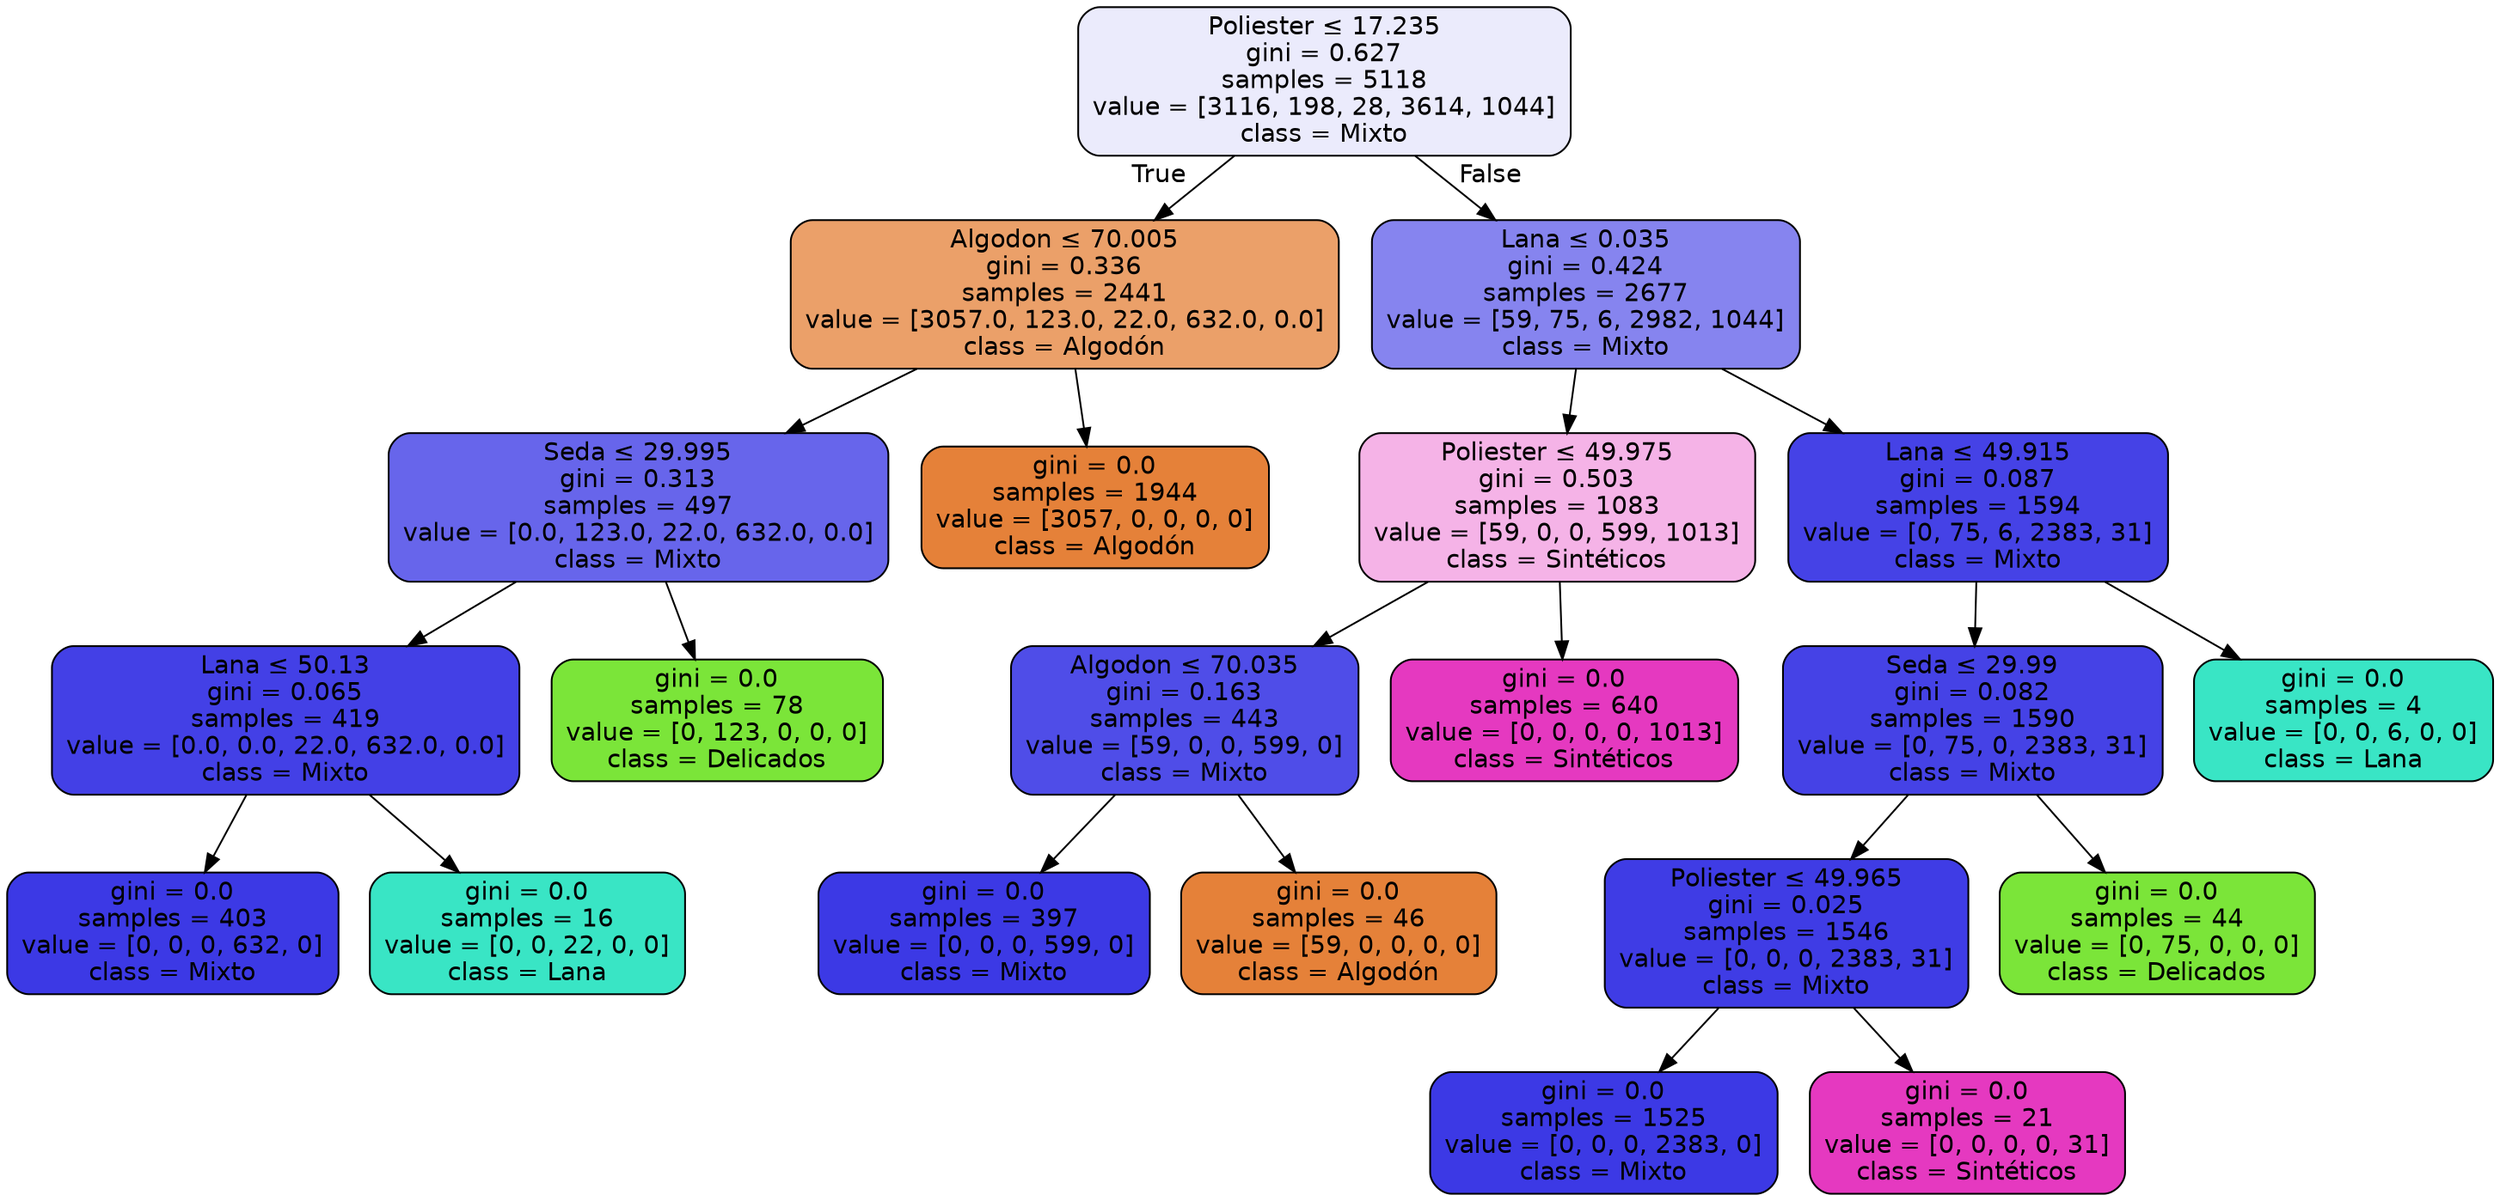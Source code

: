 digraph Tree {
node [shape=box, style="filled, rounded", color="black", fontname="helvetica"] ;
edge [fontname="helvetica"] ;
0 [label=<Poliester &le; 17.235<br/>gini = 0.627<br/>samples = 5118<br/>value = [3116, 198, 28, 3614, 1044]<br/>class = Mixto>, fillcolor="#ebebfc"] ;
1 [label=<Algodon &le; 70.005<br/>gini = 0.336<br/>samples = 2441<br/>value = [3057.0, 123.0, 22.0, 632.0, 0.0]<br/>class = Algodón>, fillcolor="#eba069"] ;
0 -> 1 [labeldistance=2.5, labelangle=45, headlabel="True"] ;
2 [label=<Seda &le; 29.995<br/>gini = 0.313<br/>samples = 497<br/>value = [0.0, 123.0, 22.0, 632.0, 0.0]<br/>class = Mixto>, fillcolor="#6765eb"] ;
1 -> 2 ;
3 [label=<Lana &le; 50.13<br/>gini = 0.065<br/>samples = 419<br/>value = [0.0, 0.0, 22.0, 632.0, 0.0]<br/>class = Mixto>, fillcolor="#4340e6"] ;
2 -> 3 ;
4 [label=<gini = 0.0<br/>samples = 403<br/>value = [0, 0, 0, 632, 0]<br/>class = Mixto>, fillcolor="#3c39e5"] ;
3 -> 4 ;
5 [label=<gini = 0.0<br/>samples = 16<br/>value = [0, 0, 22, 0, 0]<br/>class = Lana>, fillcolor="#39e5c5"] ;
3 -> 5 ;
6 [label=<gini = 0.0<br/>samples = 78<br/>value = [0, 123, 0, 0, 0]<br/>class = Delicados>, fillcolor="#7be539"] ;
2 -> 6 ;
7 [label=<gini = 0.0<br/>samples = 1944<br/>value = [3057, 0, 0, 0, 0]<br/>class = Algodón>, fillcolor="#e58139"] ;
1 -> 7 ;
8 [label=<Lana &le; 0.035<br/>gini = 0.424<br/>samples = 2677<br/>value = [59, 75, 6, 2982, 1044]<br/>class = Mixto>, fillcolor="#8684ef"] ;
0 -> 8 [labeldistance=2.5, labelangle=-45, headlabel="False"] ;
9 [label=<Poliester &le; 49.975<br/>gini = 0.503<br/>samples = 1083<br/>value = [59, 0, 0, 599, 1013]<br/>class = Sintéticos>, fillcolor="#f5b3e7"] ;
8 -> 9 ;
10 [label=<Algodon &le; 70.035<br/>gini = 0.163<br/>samples = 443<br/>value = [59, 0, 0, 599, 0]<br/>class = Mixto>, fillcolor="#4f4de8"] ;
9 -> 10 ;
11 [label=<gini = 0.0<br/>samples = 397<br/>value = [0, 0, 0, 599, 0]<br/>class = Mixto>, fillcolor="#3c39e5"] ;
10 -> 11 ;
12 [label=<gini = 0.0<br/>samples = 46<br/>value = [59, 0, 0, 0, 0]<br/>class = Algodón>, fillcolor="#e58139"] ;
10 -> 12 ;
13 [label=<gini = 0.0<br/>samples = 640<br/>value = [0, 0, 0, 0, 1013]<br/>class = Sintéticos>, fillcolor="#e539c0"] ;
9 -> 13 ;
14 [label=<Lana &le; 49.915<br/>gini = 0.087<br/>samples = 1594<br/>value = [0, 75, 6, 2383, 31]<br/>class = Mixto>, fillcolor="#4542e6"] ;
8 -> 14 ;
15 [label=<Seda &le; 29.99<br/>gini = 0.082<br/>samples = 1590<br/>value = [0, 75, 0, 2383, 31]<br/>class = Mixto>, fillcolor="#4542e6"] ;
14 -> 15 ;
16 [label=<Poliester &le; 49.965<br/>gini = 0.025<br/>samples = 1546<br/>value = [0, 0, 0, 2383, 31]<br/>class = Mixto>, fillcolor="#3f3ce5"] ;
15 -> 16 ;
17 [label=<gini = 0.0<br/>samples = 1525<br/>value = [0, 0, 0, 2383, 0]<br/>class = Mixto>, fillcolor="#3c39e5"] ;
16 -> 17 ;
18 [label=<gini = 0.0<br/>samples = 21<br/>value = [0, 0, 0, 0, 31]<br/>class = Sintéticos>, fillcolor="#e539c0"] ;
16 -> 18 ;
19 [label=<gini = 0.0<br/>samples = 44<br/>value = [0, 75, 0, 0, 0]<br/>class = Delicados>, fillcolor="#7be539"] ;
15 -> 19 ;
20 [label=<gini = 0.0<br/>samples = 4<br/>value = [0, 0, 6, 0, 0]<br/>class = Lana>, fillcolor="#39e5c5"] ;
14 -> 20 ;
}